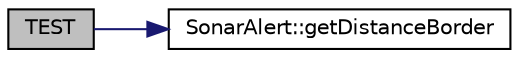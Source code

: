 digraph "TEST"
{
  edge [fontname="Helvetica",fontsize="10",labelfontname="Helvetica",labelfontsize="10"];
  node [fontname="Helvetica",fontsize="10",shape=record];
  rankdir="LR";
  Node0 [label="TEST",height=0.2,width=0.4,color="black", fillcolor="grey75", style="filled", fontcolor="black"];
  Node0 -> Node1 [color="midnightblue",fontsize="10",style="solid",fontname="Helvetica"];
  Node1 [label="SonarAlert::getDistanceBorder",height=0.2,width=0.4,color="black", fillcolor="white", style="filled",URL="$d7/d26/class_sonar_alert.html#a003e9db9b5ab60e304ca4311b237aafc"];
}
